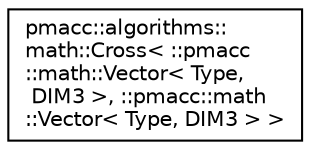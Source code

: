 digraph "Graphical Class Hierarchy"
{
 // LATEX_PDF_SIZE
  edge [fontname="Helvetica",fontsize="10",labelfontname="Helvetica",labelfontsize="10"];
  node [fontname="Helvetica",fontsize="10",shape=record];
  rankdir="LR";
  Node0 [label="pmacc::algorithms::\lmath::Cross\< ::pmacc\l::math::Vector\< Type,\l DIM3 \>, ::pmacc::math\l::Vector\< Type, DIM3 \> \>",height=0.2,width=0.4,color="black", fillcolor="white", style="filled",URL="$structpmacc_1_1algorithms_1_1math_1_1_cross_3_01_1_1pmacc_1_1math_1_1_vector_3_01_type_00_01_d_id9836c7fb1720650d236ab47bfac46c1.html",tooltip=" "];
}
